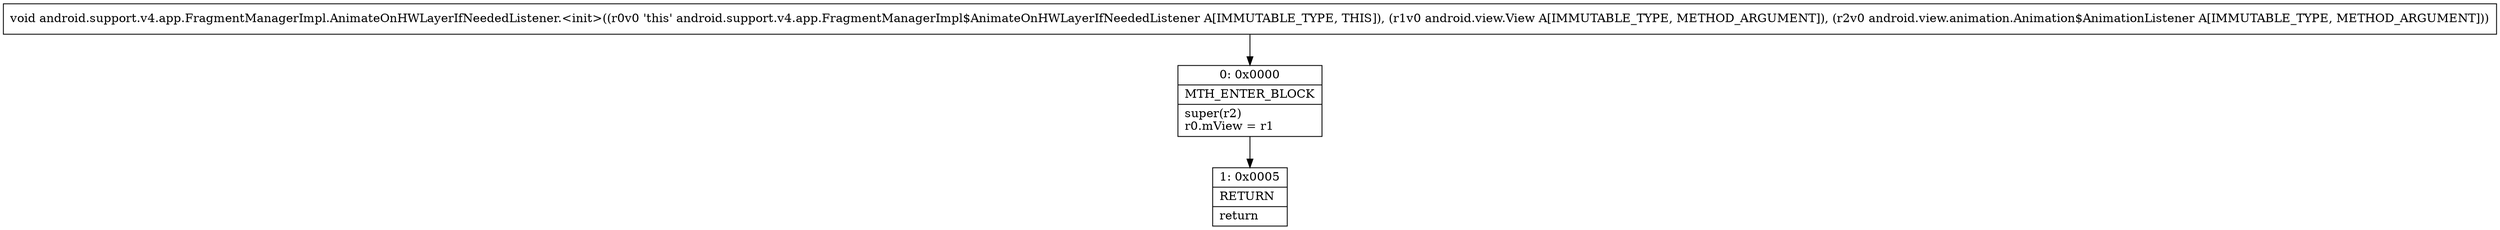 digraph "CFG forandroid.support.v4.app.FragmentManagerImpl.AnimateOnHWLayerIfNeededListener.\<init\>(Landroid\/view\/View;Landroid\/view\/animation\/Animation$AnimationListener;)V" {
Node_0 [shape=record,label="{0\:\ 0x0000|MTH_ENTER_BLOCK\l|super(r2)\lr0.mView = r1\l}"];
Node_1 [shape=record,label="{1\:\ 0x0005|RETURN\l|return\l}"];
MethodNode[shape=record,label="{void android.support.v4.app.FragmentManagerImpl.AnimateOnHWLayerIfNeededListener.\<init\>((r0v0 'this' android.support.v4.app.FragmentManagerImpl$AnimateOnHWLayerIfNeededListener A[IMMUTABLE_TYPE, THIS]), (r1v0 android.view.View A[IMMUTABLE_TYPE, METHOD_ARGUMENT]), (r2v0 android.view.animation.Animation$AnimationListener A[IMMUTABLE_TYPE, METHOD_ARGUMENT])) }"];
MethodNode -> Node_0;
Node_0 -> Node_1;
}

